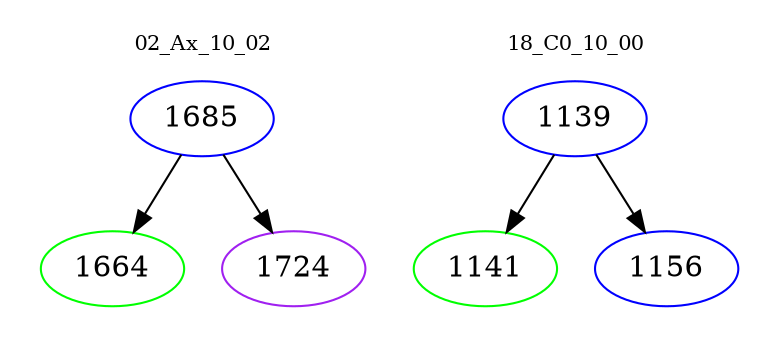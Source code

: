 digraph{
subgraph cluster_0 {
color = white
label = "02_Ax_10_02";
fontsize=10;
T0_1685 [label="1685", color="blue"]
T0_1685 -> T0_1664 [color="black"]
T0_1664 [label="1664", color="green"]
T0_1685 -> T0_1724 [color="black"]
T0_1724 [label="1724", color="purple"]
}
subgraph cluster_1 {
color = white
label = "18_C0_10_00";
fontsize=10;
T1_1139 [label="1139", color="blue"]
T1_1139 -> T1_1141 [color="black"]
T1_1141 [label="1141", color="green"]
T1_1139 -> T1_1156 [color="black"]
T1_1156 [label="1156", color="blue"]
}
}
